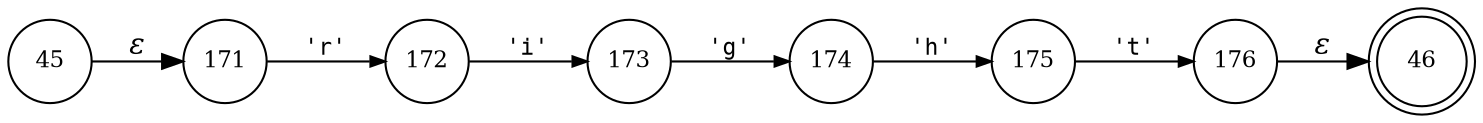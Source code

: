 digraph ATN {
rankdir=LR;
s46[fontsize=11, label="46", shape=doublecircle, fixedsize=true, width=.6];
s176[fontsize=11,label="176", shape=circle, fixedsize=true, width=.55, peripheries=1];
s171[fontsize=11,label="171", shape=circle, fixedsize=true, width=.55, peripheries=1];
s172[fontsize=11,label="172", shape=circle, fixedsize=true, width=.55, peripheries=1];
s45[fontsize=11,label="45", shape=circle, fixedsize=true, width=.55, peripheries=1];
s173[fontsize=11,label="173", shape=circle, fixedsize=true, width=.55, peripheries=1];
s174[fontsize=11,label="174", shape=circle, fixedsize=true, width=.55, peripheries=1];
s175[fontsize=11,label="175", shape=circle, fixedsize=true, width=.55, peripheries=1];
s45 -> s171 [fontname="Times-Italic", label="&epsilon;"];
s171 -> s172 [fontsize=11, fontname="Courier", arrowsize=.7, label = "'r'", arrowhead = normal];
s172 -> s173 [fontsize=11, fontname="Courier", arrowsize=.7, label = "'i'", arrowhead = normal];
s173 -> s174 [fontsize=11, fontname="Courier", arrowsize=.7, label = "'g'", arrowhead = normal];
s174 -> s175 [fontsize=11, fontname="Courier", arrowsize=.7, label = "'h'", arrowhead = normal];
s175 -> s176 [fontsize=11, fontname="Courier", arrowsize=.7, label = "'t'", arrowhead = normal];
s176 -> s46 [fontname="Times-Italic", label="&epsilon;"];
}